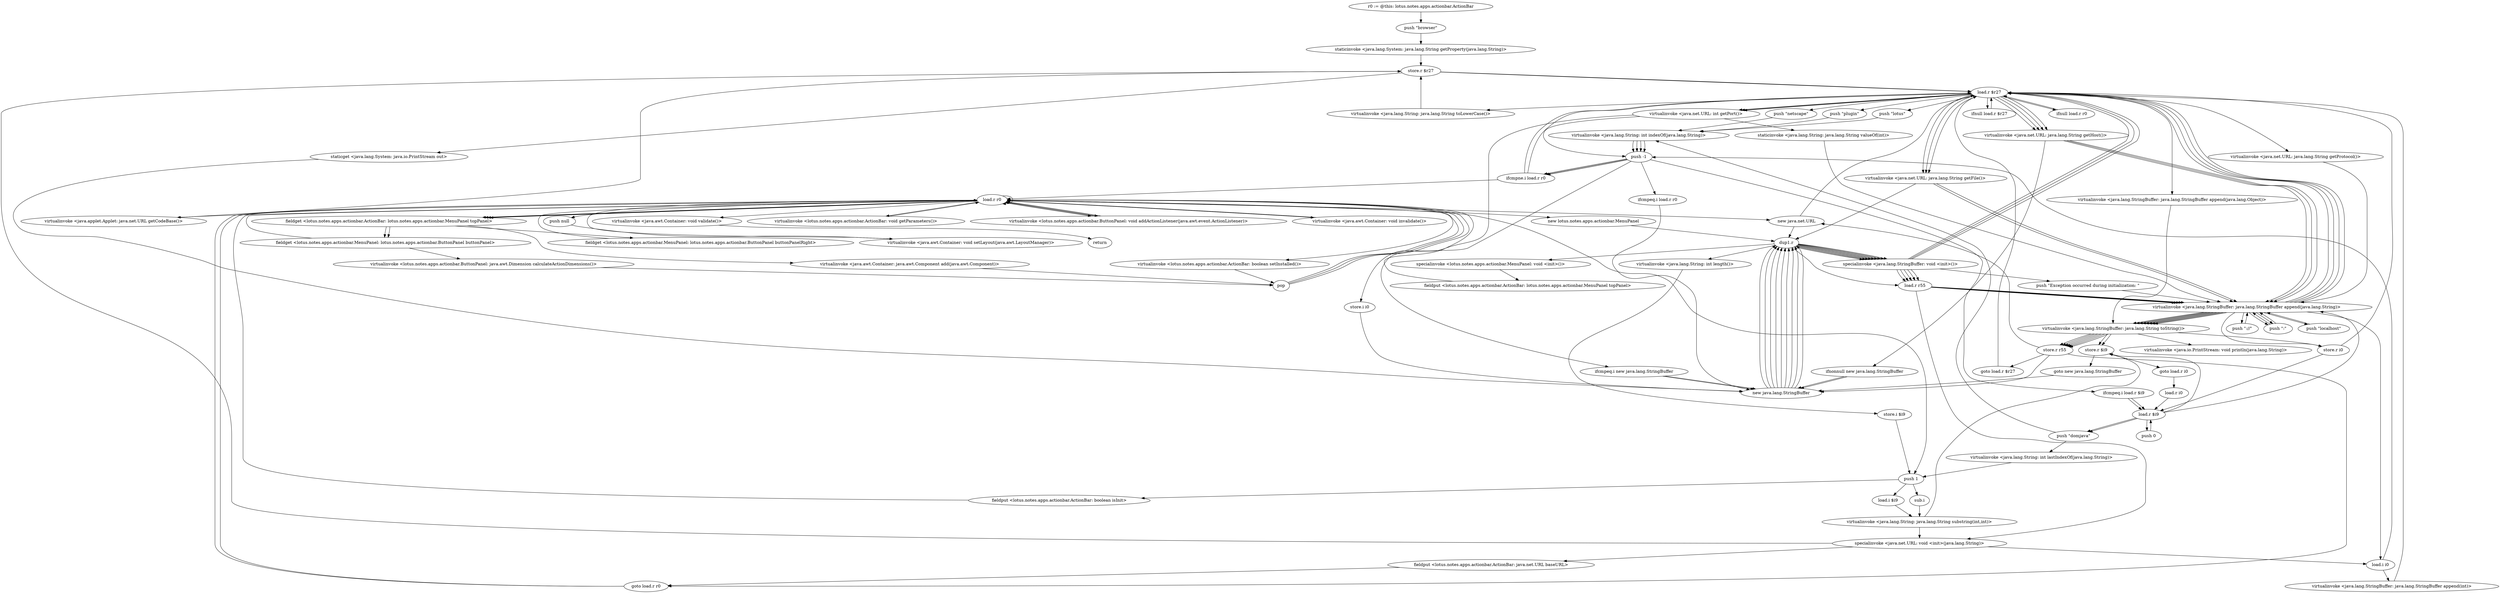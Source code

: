 digraph "" {
    "r0 := @this: lotus.notes.apps.actionbar.ActionBar"
    "push \"browser\""
    "r0 := @this: lotus.notes.apps.actionbar.ActionBar"->"push \"browser\"";
    "staticinvoke <java.lang.System: java.lang.String getProperty(java.lang.String)>"
    "push \"browser\""->"staticinvoke <java.lang.System: java.lang.String getProperty(java.lang.String)>";
    "store.r $r27"
    "staticinvoke <java.lang.System: java.lang.String getProperty(java.lang.String)>"->"store.r $r27";
    "load.r $r27"
    "store.r $r27"->"load.r $r27";
    "ifnull load.r $r27"
    "load.r $r27"->"ifnull load.r $r27";
    "ifnull load.r $r27"->"load.r $r27";
    "virtualinvoke <java.lang.String: java.lang.String toLowerCase()>"
    "load.r $r27"->"virtualinvoke <java.lang.String: java.lang.String toLowerCase()>";
    "virtualinvoke <java.lang.String: java.lang.String toLowerCase()>"->"store.r $r27";
    "store.r $r27"->"load.r $r27";
    "ifnull load.r r0"
    "load.r $r27"->"ifnull load.r r0";
    "ifnull load.r r0"->"load.r $r27";
    "push \"lotus\""
    "load.r $r27"->"push \"lotus\"";
    "virtualinvoke <java.lang.String: int indexOf(java.lang.String)>"
    "push \"lotus\""->"virtualinvoke <java.lang.String: int indexOf(java.lang.String)>";
    "push -1"
    "virtualinvoke <java.lang.String: int indexOf(java.lang.String)>"->"push -1";
    "ifcmpne.i load.r r0"
    "push -1"->"ifcmpne.i load.r r0";
    "ifcmpne.i load.r r0"->"load.r $r27";
    "push \"netscape\""
    "load.r $r27"->"push \"netscape\"";
    "push \"netscape\""->"virtualinvoke <java.lang.String: int indexOf(java.lang.String)>";
    "virtualinvoke <java.lang.String: int indexOf(java.lang.String)>"->"push -1";
    "push -1"->"ifcmpne.i load.r r0";
    "ifcmpne.i load.r r0"->"load.r $r27";
    "push \"plugin\""
    "load.r $r27"->"push \"plugin\"";
    "push \"plugin\""->"virtualinvoke <java.lang.String: int indexOf(java.lang.String)>";
    "virtualinvoke <java.lang.String: int indexOf(java.lang.String)>"->"push -1";
    "push -1"->"ifcmpne.i load.r r0";
    "load.r r0"
    "ifcmpne.i load.r r0"->"load.r r0";
    "virtualinvoke <lotus.notes.apps.actionbar.ActionBar: boolean setInstalled()>"
    "load.r r0"->"virtualinvoke <lotus.notes.apps.actionbar.ActionBar: boolean setInstalled()>";
    "pop"
    "virtualinvoke <lotus.notes.apps.actionbar.ActionBar: boolean setInstalled()>"->"pop";
    "pop"->"load.r r0";
    "virtualinvoke <java.applet.Applet: java.net.URL getCodeBase()>"
    "load.r r0"->"virtualinvoke <java.applet.Applet: java.net.URL getCodeBase()>";
    "virtualinvoke <java.applet.Applet: java.net.URL getCodeBase()>"->"store.r $r27";
    "store.r $r27"->"load.r $r27";
    "virtualinvoke <java.net.URL: int getPort()>"
    "load.r $r27"->"virtualinvoke <java.net.URL: int getPort()>";
    "store.i i0"
    "virtualinvoke <java.net.URL: int getPort()>"->"store.i i0";
    "new java.lang.StringBuffer"
    "store.i i0"->"new java.lang.StringBuffer";
    "dup1.r"
    "new java.lang.StringBuffer"->"dup1.r";
    "specialinvoke <java.lang.StringBuffer: void <init>()>"
    "dup1.r"->"specialinvoke <java.lang.StringBuffer: void <init>()>";
    "specialinvoke <java.lang.StringBuffer: void <init>()>"->"load.r $r27";
    "virtualinvoke <java.net.URL: java.lang.String getProtocol()>"
    "load.r $r27"->"virtualinvoke <java.net.URL: java.lang.String getProtocol()>";
    "virtualinvoke <java.lang.StringBuffer: java.lang.StringBuffer append(java.lang.String)>"
    "virtualinvoke <java.net.URL: java.lang.String getProtocol()>"->"virtualinvoke <java.lang.StringBuffer: java.lang.StringBuffer append(java.lang.String)>";
    "push \"://\""
    "virtualinvoke <java.lang.StringBuffer: java.lang.StringBuffer append(java.lang.String)>"->"push \"://\"";
    "push \"://\""->"virtualinvoke <java.lang.StringBuffer: java.lang.StringBuffer append(java.lang.String)>";
    "virtualinvoke <java.lang.StringBuffer: java.lang.String toString()>"
    "virtualinvoke <java.lang.StringBuffer: java.lang.StringBuffer append(java.lang.String)>"->"virtualinvoke <java.lang.StringBuffer: java.lang.String toString()>";
    "store.r r55"
    "virtualinvoke <java.lang.StringBuffer: java.lang.String toString()>"->"store.r r55";
    "new java.net.URL"
    "store.r r55"->"new java.net.URL";
    "new java.net.URL"->"load.r $r27";
    "virtualinvoke <java.net.URL: java.lang.String getFile()>"
    "load.r $r27"->"virtualinvoke <java.net.URL: java.lang.String getFile()>";
    "virtualinvoke <java.net.URL: java.lang.String getFile()>"->"dup1.r";
    "virtualinvoke <java.lang.String: int length()>"
    "dup1.r"->"virtualinvoke <java.lang.String: int length()>";
    "store.i $i9"
    "virtualinvoke <java.lang.String: int length()>"->"store.i $i9";
    "push 1"
    "store.i $i9"->"push 1";
    "load.i $i9"
    "push 1"->"load.i $i9";
    "virtualinvoke <java.lang.String: java.lang.String substring(int,int)>"
    "load.i $i9"->"virtualinvoke <java.lang.String: java.lang.String substring(int,int)>";
    "specialinvoke <java.net.URL: void <init>(java.lang.String)>"
    "virtualinvoke <java.lang.String: java.lang.String substring(int,int)>"->"specialinvoke <java.net.URL: void <init>(java.lang.String)>";
    "load.i i0"
    "specialinvoke <java.net.URL: void <init>(java.lang.String)>"->"load.i i0";
    "load.i i0"->"push -1";
    "ifcmpeq.i new java.lang.StringBuffer"
    "push -1"->"ifcmpeq.i new java.lang.StringBuffer";
    "ifcmpeq.i new java.lang.StringBuffer"->"new java.lang.StringBuffer";
    "new java.lang.StringBuffer"->"dup1.r";
    "dup1.r"->"specialinvoke <java.lang.StringBuffer: void <init>()>";
    "specialinvoke <java.lang.StringBuffer: void <init>()>"->"load.r $r27";
    "virtualinvoke <java.net.URL: java.lang.String getHost()>"
    "load.r $r27"->"virtualinvoke <java.net.URL: java.lang.String getHost()>";
    "virtualinvoke <java.net.URL: java.lang.String getHost()>"->"virtualinvoke <java.lang.StringBuffer: java.lang.StringBuffer append(java.lang.String)>";
    "push \":\""
    "virtualinvoke <java.lang.StringBuffer: java.lang.StringBuffer append(java.lang.String)>"->"push \":\"";
    "push \":\""->"virtualinvoke <java.lang.StringBuffer: java.lang.StringBuffer append(java.lang.String)>";
    "virtualinvoke <java.lang.StringBuffer: java.lang.StringBuffer append(java.lang.String)>"->"load.i i0";
    "virtualinvoke <java.lang.StringBuffer: java.lang.StringBuffer append(int)>"
    "load.i i0"->"virtualinvoke <java.lang.StringBuffer: java.lang.StringBuffer append(int)>";
    "virtualinvoke <java.lang.StringBuffer: java.lang.StringBuffer append(int)>"->"load.r $r27";
    "load.r $r27"->"virtualinvoke <java.net.URL: java.lang.String getFile()>";
    "virtualinvoke <java.net.URL: java.lang.String getFile()>"->"virtualinvoke <java.lang.StringBuffer: java.lang.StringBuffer append(java.lang.String)>";
    "virtualinvoke <java.lang.StringBuffer: java.lang.StringBuffer append(java.lang.String)>"->"virtualinvoke <java.lang.StringBuffer: java.lang.String toString()>";
    "store.r $i9"
    "virtualinvoke <java.lang.StringBuffer: java.lang.String toString()>"->"store.r $i9";
    "goto new java.lang.StringBuffer"
    "store.r $i9"->"goto new java.lang.StringBuffer";
    "goto new java.lang.StringBuffer"->"new java.lang.StringBuffer";
    "new java.lang.StringBuffer"->"dup1.r";
    "dup1.r"->"specialinvoke <java.lang.StringBuffer: void <init>()>";
    "load.r r55"
    "specialinvoke <java.lang.StringBuffer: void <init>()>"->"load.r r55";
    "load.r r55"->"virtualinvoke <java.lang.StringBuffer: java.lang.StringBuffer append(java.lang.String)>";
    "store.r i0"
    "virtualinvoke <java.lang.StringBuffer: java.lang.StringBuffer append(java.lang.String)>"->"store.r i0";
    "load.r $i9"
    "store.r i0"->"load.r $i9";
    "push \"domjava\""
    "load.r $i9"->"push \"domjava\"";
    "push \"domjava\""->"virtualinvoke <java.lang.String: int indexOf(java.lang.String)>";
    "virtualinvoke <java.lang.String: int indexOf(java.lang.String)>"->"push -1";
    "ifcmpeq.i load.r $i9"
    "push -1"->"ifcmpeq.i load.r $i9";
    "ifcmpeq.i load.r $i9"->"load.r $i9";
    "push 0"
    "load.r $i9"->"push 0";
    "push 0"->"load.r $i9";
    "load.r $i9"->"push \"domjava\"";
    "virtualinvoke <java.lang.String: int lastIndexOf(java.lang.String)>"
    "push \"domjava\""->"virtualinvoke <java.lang.String: int lastIndexOf(java.lang.String)>";
    "virtualinvoke <java.lang.String: int lastIndexOf(java.lang.String)>"->"push 1";
    "sub.i"
    "push 1"->"sub.i";
    "sub.i"->"virtualinvoke <java.lang.String: java.lang.String substring(int,int)>";
    "virtualinvoke <java.lang.String: java.lang.String substring(int,int)>"->"store.r $i9";
    "goto load.r i0"
    "store.r $i9"->"goto load.r i0";
    "load.r i0"
    "goto load.r i0"->"load.r i0";
    "load.r i0"->"load.r $i9";
    "load.r $i9"->"virtualinvoke <java.lang.StringBuffer: java.lang.StringBuffer append(java.lang.String)>";
    "virtualinvoke <java.lang.StringBuffer: java.lang.StringBuffer append(java.lang.String)>"->"virtualinvoke <java.lang.StringBuffer: java.lang.String toString()>";
    "virtualinvoke <java.lang.StringBuffer: java.lang.String toString()>"->"store.r r55";
    "goto load.r r0"
    "store.r r55"->"goto load.r r0";
    "goto load.r r0"->"load.r r0";
    "load.r r0"->"new java.net.URL";
    "new java.net.URL"->"dup1.r";
    "dup1.r"->"load.r r55";
    "load.r r55"->"specialinvoke <java.net.URL: void <init>(java.lang.String)>";
    "fieldput <lotus.notes.apps.actionbar.ActionBar: java.net.URL baseURL>"
    "specialinvoke <java.net.URL: void <init>(java.lang.String)>"->"fieldput <lotus.notes.apps.actionbar.ActionBar: java.net.URL baseURL>";
    "fieldput <lotus.notes.apps.actionbar.ActionBar: java.net.URL baseURL>"->"goto load.r r0";
    "goto load.r r0"->"load.r r0";
    "push null"
    "load.r r0"->"push null";
    "virtualinvoke <java.awt.Container: void setLayout(java.awt.LayoutManager)>"
    "push null"->"virtualinvoke <java.awt.Container: void setLayout(java.awt.LayoutManager)>";
    "virtualinvoke <java.awt.Container: void setLayout(java.awt.LayoutManager)>"->"load.r r0";
    "new lotus.notes.apps.actionbar.MenuPanel"
    "load.r r0"->"new lotus.notes.apps.actionbar.MenuPanel";
    "new lotus.notes.apps.actionbar.MenuPanel"->"dup1.r";
    "specialinvoke <lotus.notes.apps.actionbar.MenuPanel: void <init>()>"
    "dup1.r"->"specialinvoke <lotus.notes.apps.actionbar.MenuPanel: void <init>()>";
    "fieldput <lotus.notes.apps.actionbar.ActionBar: lotus.notes.apps.actionbar.MenuPanel topPanel>"
    "specialinvoke <lotus.notes.apps.actionbar.MenuPanel: void <init>()>"->"fieldput <lotus.notes.apps.actionbar.ActionBar: lotus.notes.apps.actionbar.MenuPanel topPanel>";
    "fieldput <lotus.notes.apps.actionbar.ActionBar: lotus.notes.apps.actionbar.MenuPanel topPanel>"->"load.r r0";
    "virtualinvoke <lotus.notes.apps.actionbar.ActionBar: void getParameters()>"
    "load.r r0"->"virtualinvoke <lotus.notes.apps.actionbar.ActionBar: void getParameters()>";
    "virtualinvoke <lotus.notes.apps.actionbar.ActionBar: void getParameters()>"->"load.r r0";
    "load.r r0"->"load.r r0";
    "fieldget <lotus.notes.apps.actionbar.ActionBar: lotus.notes.apps.actionbar.MenuPanel topPanel>"
    "load.r r0"->"fieldget <lotus.notes.apps.actionbar.ActionBar: lotus.notes.apps.actionbar.MenuPanel topPanel>";
    "virtualinvoke <java.awt.Container: java.awt.Component add(java.awt.Component)>"
    "fieldget <lotus.notes.apps.actionbar.ActionBar: lotus.notes.apps.actionbar.MenuPanel topPanel>"->"virtualinvoke <java.awt.Container: java.awt.Component add(java.awt.Component)>";
    "virtualinvoke <java.awt.Container: java.awt.Component add(java.awt.Component)>"->"pop";
    "pop"->"load.r r0";
    "load.r r0"->"fieldget <lotus.notes.apps.actionbar.ActionBar: lotus.notes.apps.actionbar.MenuPanel topPanel>";
    "fieldget <lotus.notes.apps.actionbar.MenuPanel: lotus.notes.apps.actionbar.ButtonPanel buttonPanel>"
    "fieldget <lotus.notes.apps.actionbar.ActionBar: lotus.notes.apps.actionbar.MenuPanel topPanel>"->"fieldget <lotus.notes.apps.actionbar.MenuPanel: lotus.notes.apps.actionbar.ButtonPanel buttonPanel>";
    "virtualinvoke <lotus.notes.apps.actionbar.ButtonPanel: java.awt.Dimension calculateActionDimensions()>"
    "fieldget <lotus.notes.apps.actionbar.MenuPanel: lotus.notes.apps.actionbar.ButtonPanel buttonPanel>"->"virtualinvoke <lotus.notes.apps.actionbar.ButtonPanel: java.awt.Dimension calculateActionDimensions()>";
    "virtualinvoke <lotus.notes.apps.actionbar.ButtonPanel: java.awt.Dimension calculateActionDimensions()>"->"pop";
    "pop"->"load.r r0";
    "load.r r0"->"fieldget <lotus.notes.apps.actionbar.ActionBar: lotus.notes.apps.actionbar.MenuPanel topPanel>";
    "fieldget <lotus.notes.apps.actionbar.ActionBar: lotus.notes.apps.actionbar.MenuPanel topPanel>"->"fieldget <lotus.notes.apps.actionbar.MenuPanel: lotus.notes.apps.actionbar.ButtonPanel buttonPanel>";
    "fieldget <lotus.notes.apps.actionbar.MenuPanel: lotus.notes.apps.actionbar.ButtonPanel buttonPanel>"->"load.r r0";
    "virtualinvoke <lotus.notes.apps.actionbar.ButtonPanel: void addActionListener(java.awt.event.ActionListener)>"
    "load.r r0"->"virtualinvoke <lotus.notes.apps.actionbar.ButtonPanel: void addActionListener(java.awt.event.ActionListener)>";
    "virtualinvoke <lotus.notes.apps.actionbar.ButtonPanel: void addActionListener(java.awt.event.ActionListener)>"->"load.r r0";
    "load.r r0"->"fieldget <lotus.notes.apps.actionbar.ActionBar: lotus.notes.apps.actionbar.MenuPanel topPanel>";
    "fieldget <lotus.notes.apps.actionbar.MenuPanel: lotus.notes.apps.actionbar.ButtonPanel buttonPanelRight>"
    "fieldget <lotus.notes.apps.actionbar.ActionBar: lotus.notes.apps.actionbar.MenuPanel topPanel>"->"fieldget <lotus.notes.apps.actionbar.MenuPanel: lotus.notes.apps.actionbar.ButtonPanel buttonPanelRight>";
    "fieldget <lotus.notes.apps.actionbar.MenuPanel: lotus.notes.apps.actionbar.ButtonPanel buttonPanelRight>"->"load.r r0";
    "load.r r0"->"virtualinvoke <lotus.notes.apps.actionbar.ButtonPanel: void addActionListener(java.awt.event.ActionListener)>";
    "virtualinvoke <lotus.notes.apps.actionbar.ButtonPanel: void addActionListener(java.awt.event.ActionListener)>"->"load.r r0";
    "load.r r0"->"push 1";
    "fieldput <lotus.notes.apps.actionbar.ActionBar: boolean isInit>"
    "push 1"->"fieldput <lotus.notes.apps.actionbar.ActionBar: boolean isInit>";
    "fieldput <lotus.notes.apps.actionbar.ActionBar: boolean isInit>"->"load.r r0";
    "virtualinvoke <java.awt.Container: void invalidate()>"
    "load.r r0"->"virtualinvoke <java.awt.Container: void invalidate()>";
    "virtualinvoke <java.awt.Container: void invalidate()>"->"load.r r0";
    "virtualinvoke <java.awt.Container: void validate()>"
    "load.r r0"->"virtualinvoke <java.awt.Container: void validate()>";
    "return"
    "virtualinvoke <java.awt.Container: void validate()>"->"return";
    "specialinvoke <java.net.URL: void <init>(java.lang.String)>"->"store.r $r27";
    "staticget <java.lang.System: java.io.PrintStream out>"
    "store.r $r27"->"staticget <java.lang.System: java.io.PrintStream out>";
    "staticget <java.lang.System: java.io.PrintStream out>"->"new java.lang.StringBuffer";
    "new java.lang.StringBuffer"->"dup1.r";
    "dup1.r"->"specialinvoke <java.lang.StringBuffer: void <init>()>";
    "push \"Exception occurred during initialization: \""
    "specialinvoke <java.lang.StringBuffer: void <init>()>"->"push \"Exception occurred during initialization: \"";
    "push \"Exception occurred during initialization: \""->"virtualinvoke <java.lang.StringBuffer: java.lang.StringBuffer append(java.lang.String)>";
    "virtualinvoke <java.lang.StringBuffer: java.lang.StringBuffer append(java.lang.String)>"->"load.r $r27";
    "virtualinvoke <java.lang.StringBuffer: java.lang.StringBuffer append(java.lang.Object)>"
    "load.r $r27"->"virtualinvoke <java.lang.StringBuffer: java.lang.StringBuffer append(java.lang.Object)>";
    "virtualinvoke <java.lang.StringBuffer: java.lang.StringBuffer append(java.lang.Object)>"->"virtualinvoke <java.lang.StringBuffer: java.lang.String toString()>";
    "virtualinvoke <java.io.PrintStream: void println(java.lang.String)>"
    "virtualinvoke <java.lang.StringBuffer: java.lang.String toString()>"->"virtualinvoke <java.io.PrintStream: void println(java.lang.String)>";
    "virtualinvoke <java.lang.StringBuffer: java.lang.String toString()>"->"store.r i0";
    "store.r i0"->"load.r $r27";
    "load.r $r27"->"virtualinvoke <java.net.URL: java.lang.String getHost()>";
    "ifnonnull new java.lang.StringBuffer"
    "virtualinvoke <java.net.URL: java.lang.String getHost()>"->"ifnonnull new java.lang.StringBuffer";
    "ifnonnull new java.lang.StringBuffer"->"new java.lang.StringBuffer";
    "new java.lang.StringBuffer"->"dup1.r";
    "dup1.r"->"specialinvoke <java.lang.StringBuffer: void <init>()>";
    "specialinvoke <java.lang.StringBuffer: void <init>()>"->"load.r r55";
    "load.r r55"->"virtualinvoke <java.lang.StringBuffer: java.lang.StringBuffer append(java.lang.String)>";
    "push \"localhost\""
    "virtualinvoke <java.lang.StringBuffer: java.lang.StringBuffer append(java.lang.String)>"->"push \"localhost\"";
    "push \"localhost\""->"virtualinvoke <java.lang.StringBuffer: java.lang.StringBuffer append(java.lang.String)>";
    "virtualinvoke <java.lang.StringBuffer: java.lang.StringBuffer append(java.lang.String)>"->"virtualinvoke <java.lang.StringBuffer: java.lang.String toString()>";
    "virtualinvoke <java.lang.StringBuffer: java.lang.String toString()>"->"store.r r55";
    "goto load.r $r27"
    "store.r r55"->"goto load.r $r27";
    "goto load.r $r27"->"load.r $r27";
    "load.r $r27"->"virtualinvoke <java.net.URL: int getPort()>";
    "virtualinvoke <java.net.URL: int getPort()>"->"push -1";
    "ifcmpeq.i load.r r0"
    "push -1"->"ifcmpeq.i load.r r0";
    "ifcmpeq.i load.r r0"->"new java.lang.StringBuffer";
    "new java.lang.StringBuffer"->"dup1.r";
    "dup1.r"->"specialinvoke <java.lang.StringBuffer: void <init>()>";
    "specialinvoke <java.lang.StringBuffer: void <init>()>"->"load.r r55";
    "load.r r55"->"virtualinvoke <java.lang.StringBuffer: java.lang.StringBuffer append(java.lang.String)>";
    "virtualinvoke <java.lang.StringBuffer: java.lang.StringBuffer append(java.lang.String)>"->"push \":\"";
    "push \":\""->"virtualinvoke <java.lang.StringBuffer: java.lang.StringBuffer append(java.lang.String)>";
    "virtualinvoke <java.lang.StringBuffer: java.lang.StringBuffer append(java.lang.String)>"->"virtualinvoke <java.lang.StringBuffer: java.lang.String toString()>";
    "virtualinvoke <java.lang.StringBuffer: java.lang.String toString()>"->"store.r r55";
    "store.r r55"->"new java.lang.StringBuffer";
    "new java.lang.StringBuffer"->"dup1.r";
    "dup1.r"->"specialinvoke <java.lang.StringBuffer: void <init>()>";
    "specialinvoke <java.lang.StringBuffer: void <init>()>"->"load.r r55";
    "load.r r55"->"virtualinvoke <java.lang.StringBuffer: java.lang.StringBuffer append(java.lang.String)>";
    "virtualinvoke <java.lang.StringBuffer: java.lang.StringBuffer append(java.lang.String)>"->"load.r $r27";
    "load.r $r27"->"virtualinvoke <java.net.URL: int getPort()>";
    "staticinvoke <java.lang.String: java.lang.String valueOf(int)>"
    "virtualinvoke <java.net.URL: int getPort()>"->"staticinvoke <java.lang.String: java.lang.String valueOf(int)>";
    "staticinvoke <java.lang.String: java.lang.String valueOf(int)>"->"virtualinvoke <java.lang.StringBuffer: java.lang.StringBuffer append(java.lang.String)>";
    "virtualinvoke <java.lang.StringBuffer: java.lang.StringBuffer append(java.lang.String)>"->"virtualinvoke <java.lang.StringBuffer: java.lang.String toString()>";
    "virtualinvoke <java.lang.StringBuffer: java.lang.String toString()>"->"store.r r55";
    "ifnonnull new java.lang.StringBuffer"->"new java.lang.StringBuffer";
    "new java.lang.StringBuffer"->"dup1.r";
    "dup1.r"->"specialinvoke <java.lang.StringBuffer: void <init>()>";
    "specialinvoke <java.lang.StringBuffer: void <init>()>"->"load.r r55";
    "load.r r55"->"virtualinvoke <java.lang.StringBuffer: java.lang.StringBuffer append(java.lang.String)>";
    "virtualinvoke <java.lang.StringBuffer: java.lang.StringBuffer append(java.lang.String)>"->"load.r $r27";
    "load.r $r27"->"virtualinvoke <java.net.URL: java.lang.String getHost()>";
    "virtualinvoke <java.net.URL: java.lang.String getHost()>"->"virtualinvoke <java.lang.StringBuffer: java.lang.StringBuffer append(java.lang.String)>";
    "virtualinvoke <java.lang.StringBuffer: java.lang.StringBuffer append(java.lang.String)>"->"virtualinvoke <java.lang.StringBuffer: java.lang.String toString()>";
    "virtualinvoke <java.lang.StringBuffer: java.lang.String toString()>"->"store.r r55";
    "ifcmpeq.i load.r $i9"->"load.r $i9";
    "load.r $i9"->"store.r $i9";
    "ifcmpeq.i new java.lang.StringBuffer"->"new java.lang.StringBuffer";
    "new java.lang.StringBuffer"->"dup1.r";
    "dup1.r"->"specialinvoke <java.lang.StringBuffer: void <init>()>";
    "specialinvoke <java.lang.StringBuffer: void <init>()>"->"load.r $r27";
    "load.r $r27"->"virtualinvoke <java.net.URL: java.lang.String getHost()>";
    "virtualinvoke <java.net.URL: java.lang.String getHost()>"->"virtualinvoke <java.lang.StringBuffer: java.lang.StringBuffer append(java.lang.String)>";
    "virtualinvoke <java.lang.StringBuffer: java.lang.StringBuffer append(java.lang.String)>"->"load.r $r27";
    "load.r $r27"->"virtualinvoke <java.net.URL: java.lang.String getFile()>";
    "virtualinvoke <java.net.URL: java.lang.String getFile()>"->"virtualinvoke <java.lang.StringBuffer: java.lang.StringBuffer append(java.lang.String)>";
    "virtualinvoke <java.lang.StringBuffer: java.lang.StringBuffer append(java.lang.String)>"->"virtualinvoke <java.lang.StringBuffer: java.lang.String toString()>";
    "virtualinvoke <java.lang.StringBuffer: java.lang.String toString()>"->"store.r $i9";
}
